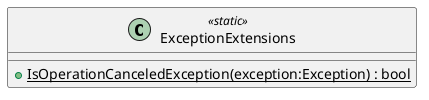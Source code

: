 @startuml
class ExceptionExtensions <<static>> {
    + {static} IsOperationCanceledException(exception:Exception) : bool
}
@enduml
